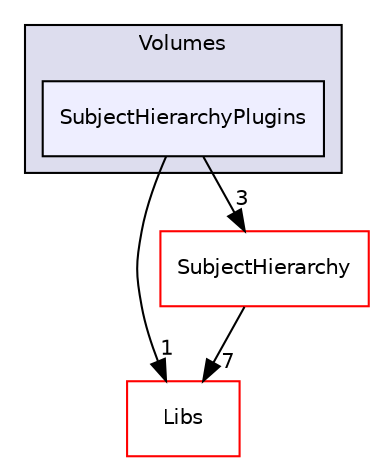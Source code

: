 digraph "Modules/Loadable/Volumes/SubjectHierarchyPlugins" {
  bgcolor=transparent;
  compound=true
  node [ fontsize="10", fontname="Helvetica"];
  edge [ labelfontsize="10", labelfontname="Helvetica"];
  subgraph clusterdir_7e66b5ba9bf1f6ef143fe0ed8fb244d9 {
    graph [ bgcolor="#ddddee", pencolor="black", label="Volumes" fontname="Helvetica", fontsize="10", URL="dir_7e66b5ba9bf1f6ef143fe0ed8fb244d9.html"]
  dir_f0788d00e3b44084335eefc243cbe13f [shape=box, label="SubjectHierarchyPlugins", style="filled", fillcolor="#eeeeff", pencolor="black", URL="dir_f0788d00e3b44084335eefc243cbe13f.html"];
  }
  dir_6e6cb9563333489fde7459b1f95e59a5 [shape=box label="Libs" color="red" URL="dir_6e6cb9563333489fde7459b1f95e59a5.html"];
  dir_1694c2d71873d62d036e188d77c435ae [shape=box label="SubjectHierarchy" color="red" URL="dir_1694c2d71873d62d036e188d77c435ae.html"];
  dir_f0788d00e3b44084335eefc243cbe13f->dir_6e6cb9563333489fde7459b1f95e59a5 [headlabel="1", labeldistance=1.5 headhref="dir_000134_000012.html"];
  dir_f0788d00e3b44084335eefc243cbe13f->dir_1694c2d71873d62d036e188d77c435ae [headlabel="3", labeldistance=1.5 headhref="dir_000134_000102.html"];
  dir_1694c2d71873d62d036e188d77c435ae->dir_6e6cb9563333489fde7459b1f95e59a5 [headlabel="7", labeldistance=1.5 headhref="dir_000102_000012.html"];
}
